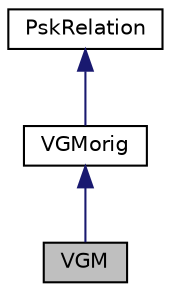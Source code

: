 digraph "VGM"
{
 // LATEX_PDF_SIZE
  edge [fontname="Helvetica",fontsize="10",labelfontname="Helvetica",labelfontsize="10"];
  node [fontname="Helvetica",fontsize="10",shape=record];
  Node1 [label="VGM",height=0.2,width=0.4,color="black", fillcolor="grey75", style="filled", fontcolor="black",tooltip=" "];
  Node2 -> Node1 [dir="back",color="midnightblue",fontsize="10",style="solid",fontname="Helvetica"];
  Node2 [label="VGMorig",height=0.2,width=0.4,color="black", fillcolor="white", style="filled",URL="$d2/d82/classVGMorig.html",tooltip=" "];
  Node3 -> Node2 [dir="back",color="midnightblue",fontsize="10",style="solid",fontname="Helvetica"];
  Node3 [label="PskRelation",height=0.2,width=0.4,color="black", fillcolor="white", style="filled",URL="$d9/d9d/classPskRelation.html",tooltip=" "];
}
